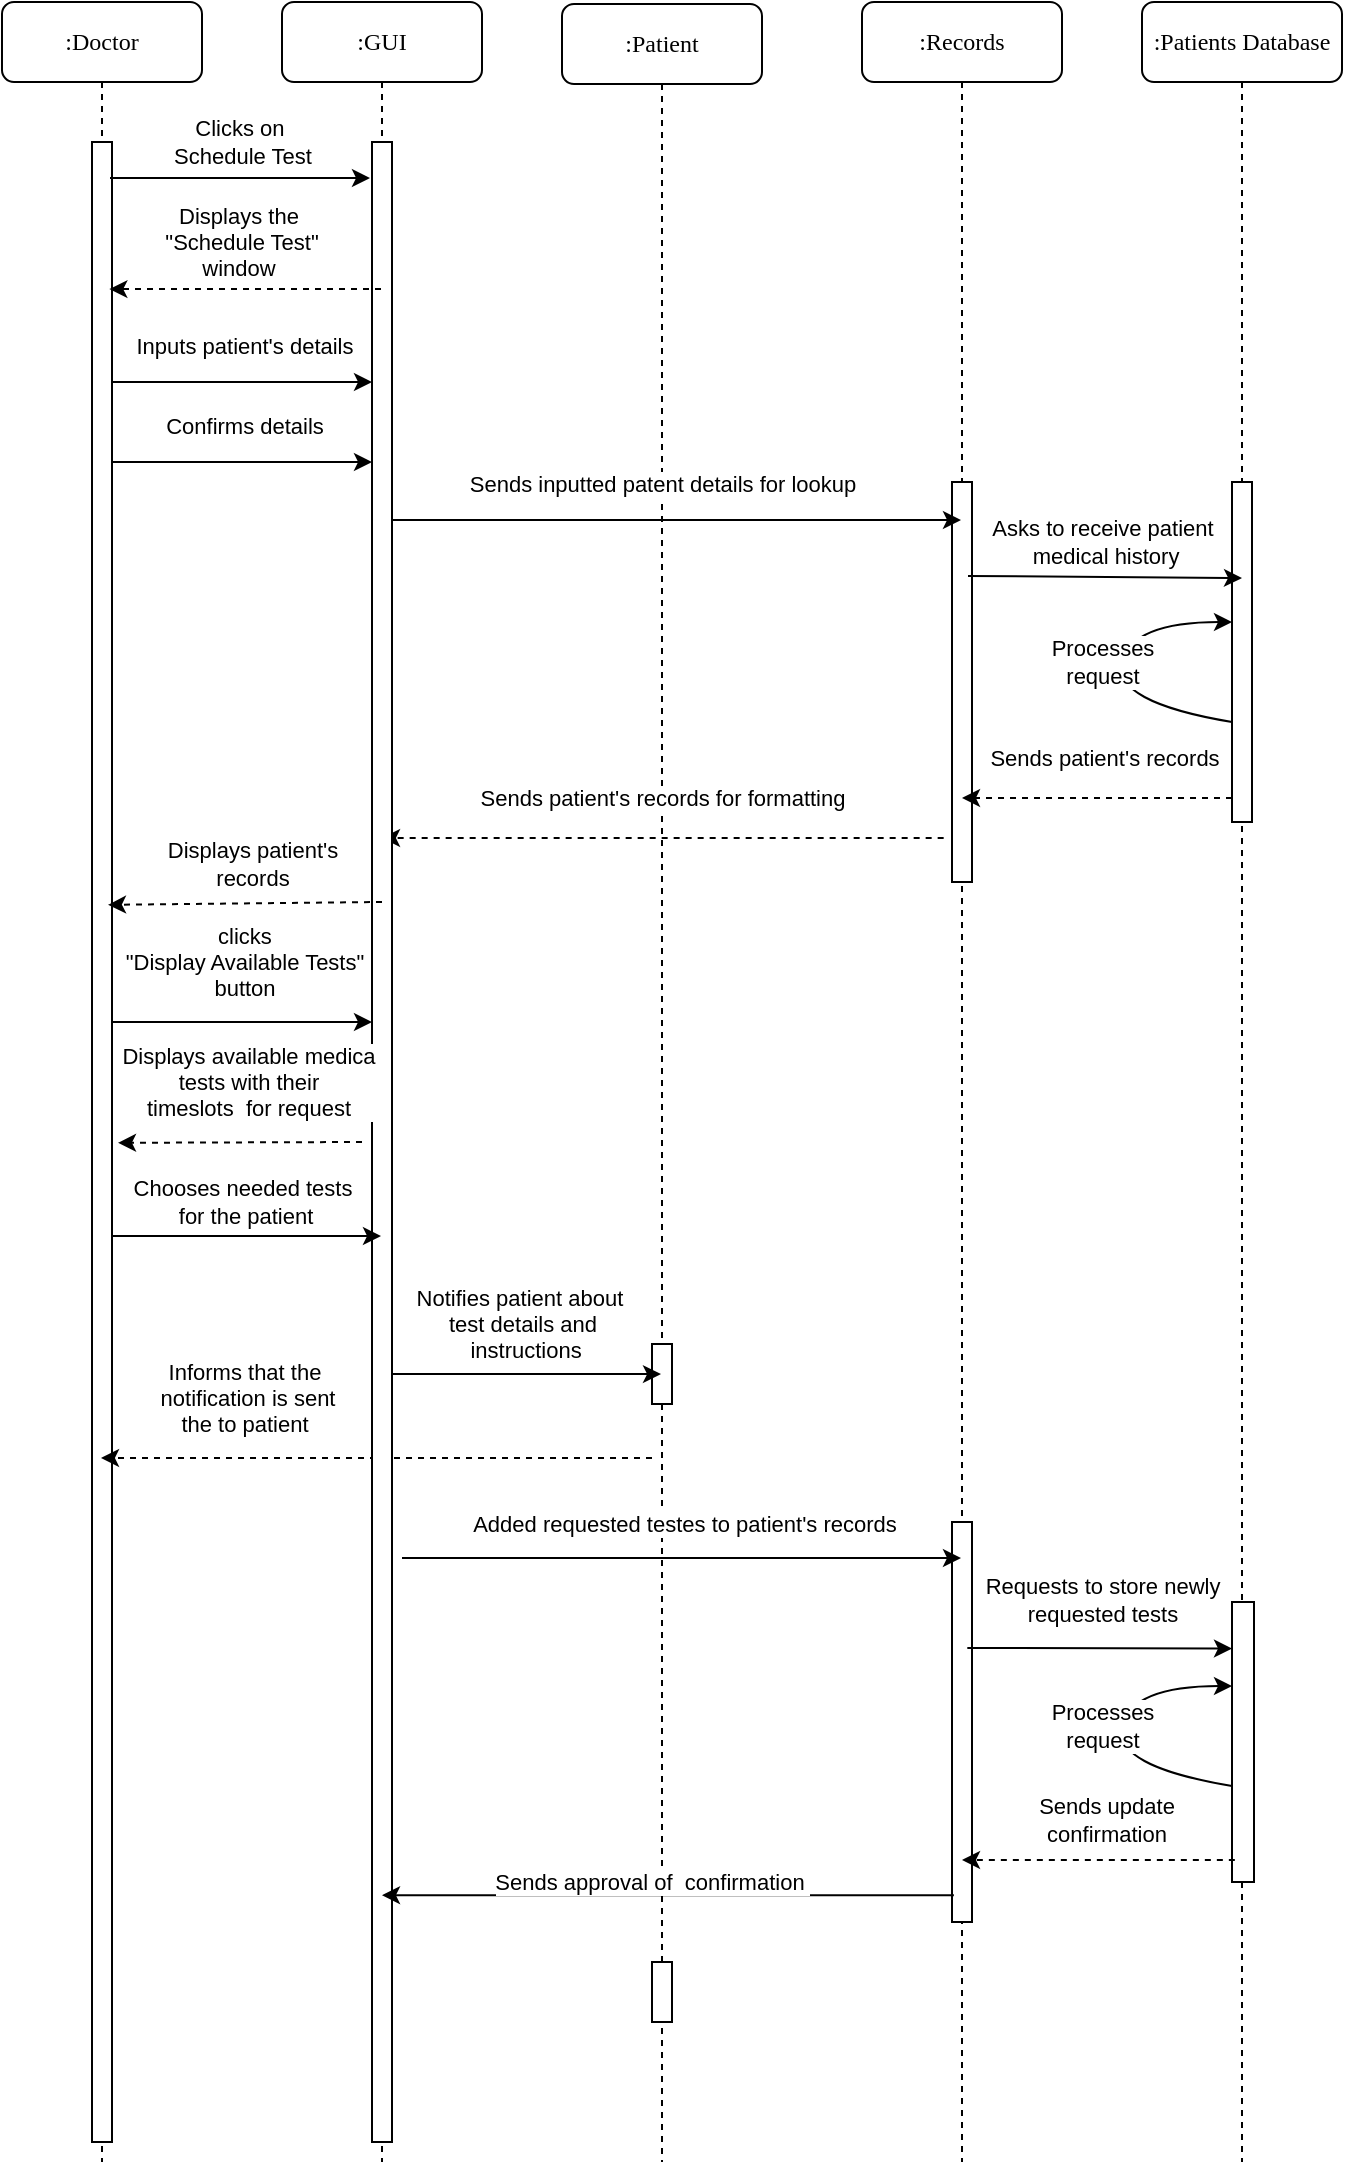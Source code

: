 <mxfile version="24.8.4">
  <diagram name="Page-1" id="mwcBkCEipdr4c4iW-kh4">
    <mxGraphModel dx="2277" dy="780" grid="1" gridSize="10" guides="1" tooltips="1" connect="1" arrows="1" fold="1" page="1" pageScale="1" pageWidth="850" pageHeight="1100" math="0" shadow="0">
      <root>
        <mxCell id="0" />
        <mxCell id="1" parent="0" />
        <mxCell id="b0ug8siEym2DbZe7Cz0L-1" value=":Doctor" style="shape=umlLifeline;perimeter=lifelinePerimeter;whiteSpace=wrap;html=1;container=1;collapsible=0;recursiveResize=0;outlineConnect=0;rounded=1;shadow=0;comic=0;labelBackgroundColor=none;strokeWidth=1;fontFamily=Verdana;fontSize=12;align=center;" parent="1" vertex="1">
          <mxGeometry x="-40" y="80" width="100" height="1080" as="geometry" />
        </mxCell>
        <mxCell id="b0ug8siEym2DbZe7Cz0L-2" value="" style="html=1;points=[];perimeter=orthogonalPerimeter;rounded=0;shadow=0;comic=0;labelBackgroundColor=none;strokeWidth=1;fontFamily=Verdana;fontSize=12;align=center;" parent="b0ug8siEym2DbZe7Cz0L-1" vertex="1">
          <mxGeometry x="45" y="70" width="10" height="1000" as="geometry" />
        </mxCell>
        <mxCell id="b0ug8siEym2DbZe7Cz0L-43" value="" style="endArrow=classic;html=1;rounded=0;" parent="b0ug8siEym2DbZe7Cz0L-1" edge="1">
          <mxGeometry width="50" height="50" relative="1" as="geometry">
            <mxPoint x="55" y="230" as="sourcePoint" />
            <mxPoint x="185" y="230" as="targetPoint" />
          </mxGeometry>
        </mxCell>
        <mxCell id="b0ug8siEym2DbZe7Cz0L-44" value="Confirms details" style="edgeLabel;html=1;align=center;verticalAlign=middle;resizable=0;points=[];" parent="b0ug8siEym2DbZe7Cz0L-43" vertex="1" connectable="0">
          <mxGeometry x="0.108" relative="1" as="geometry">
            <mxPoint x="-6" y="-18" as="offset" />
          </mxGeometry>
        </mxCell>
        <mxCell id="b0ug8siEym2DbZe7Cz0L-16" value=":Records" style="shape=umlLifeline;perimeter=lifelinePerimeter;whiteSpace=wrap;html=1;container=1;collapsible=0;recursiveResize=0;outlineConnect=0;rounded=1;shadow=0;comic=0;labelBackgroundColor=none;strokeWidth=1;fontFamily=Verdana;fontSize=12;align=center;" parent="1" vertex="1">
          <mxGeometry x="390" y="80" width="100" height="1080" as="geometry" />
        </mxCell>
        <mxCell id="b0ug8siEym2DbZe7Cz0L-17" value="" style="html=1;points=[];perimeter=orthogonalPerimeter;rounded=0;shadow=0;comic=0;labelBackgroundColor=none;strokeWidth=1;fontFamily=Verdana;fontSize=12;align=center;" parent="b0ug8siEym2DbZe7Cz0L-16" vertex="1">
          <mxGeometry x="45" y="240" width="10" height="200" as="geometry" />
        </mxCell>
        <mxCell id="b0ug8siEym2DbZe7Cz0L-79" value="" style="html=1;points=[];perimeter=orthogonalPerimeter;rounded=0;shadow=0;comic=0;labelBackgroundColor=none;strokeWidth=1;fontFamily=Verdana;fontSize=12;align=center;" parent="b0ug8siEym2DbZe7Cz0L-16" vertex="1">
          <mxGeometry x="45" y="760" width="10" height="200" as="geometry" />
        </mxCell>
        <mxCell id="b0ug8siEym2DbZe7Cz0L-21" value=":Patients Database" style="shape=umlLifeline;perimeter=lifelinePerimeter;whiteSpace=wrap;html=1;container=1;collapsible=0;recursiveResize=0;outlineConnect=0;rounded=1;shadow=0;comic=0;labelBackgroundColor=none;strokeWidth=1;fontFamily=Verdana;fontSize=12;align=center;" parent="1" vertex="1">
          <mxGeometry x="530" y="80" width="100" height="1080" as="geometry" />
        </mxCell>
        <mxCell id="b0ug8siEym2DbZe7Cz0L-22" value="" style="html=1;points=[];perimeter=orthogonalPerimeter;rounded=0;shadow=0;comic=0;labelBackgroundColor=none;strokeWidth=1;fontFamily=Verdana;fontSize=12;align=center;" parent="b0ug8siEym2DbZe7Cz0L-21" vertex="1">
          <mxGeometry x="45" y="240" width="10" height="170" as="geometry" />
        </mxCell>
        <mxCell id="b0ug8siEym2DbZe7Cz0L-48" value="" style="curved=1;endArrow=classic;html=1;rounded=0;" parent="b0ug8siEym2DbZe7Cz0L-21" edge="1">
          <mxGeometry width="50" height="50" relative="1" as="geometry">
            <mxPoint x="45" y="360" as="sourcePoint" />
            <mxPoint x="45" y="310" as="targetPoint" />
            <Array as="points">
              <mxPoint x="45" y="360" />
              <mxPoint x="-15" y="350" />
              <mxPoint x="-5" y="310" />
            </Array>
          </mxGeometry>
        </mxCell>
        <mxCell id="b0ug8siEym2DbZe7Cz0L-49" value="Processes &lt;br&gt;request" style="edgeLabel;html=1;align=center;verticalAlign=middle;resizable=0;points=[];" parent="b0ug8siEym2DbZe7Cz0L-48" vertex="1" connectable="0">
          <mxGeometry x="0.012" y="-3" relative="1" as="geometry">
            <mxPoint x="-12" y="-5" as="offset" />
          </mxGeometry>
        </mxCell>
        <mxCell id="b0ug8siEym2DbZe7Cz0L-50" value="" style="html=1;labelBackgroundColor=#ffffff;startArrow=none;startFill=0;startSize=6;endArrow=classic;endFill=1;endSize=6;jettySize=auto;orthogonalLoop=1;strokeWidth=1;dashed=1;fontSize=14;rounded=0;" parent="b0ug8siEym2DbZe7Cz0L-21" target="b0ug8siEym2DbZe7Cz0L-16" edge="1">
          <mxGeometry width="60" height="60" relative="1" as="geometry">
            <mxPoint x="45" y="398.0" as="sourcePoint" />
            <mxPoint x="-80" y="398" as="targetPoint" />
          </mxGeometry>
        </mxCell>
        <mxCell id="b0ug8siEym2DbZe7Cz0L-51" value="Sends patient&#39;s records" style="edgeLabel;html=1;align=center;verticalAlign=middle;resizable=0;points=[];" parent="b0ug8siEym2DbZe7Cz0L-50" vertex="1" connectable="0">
          <mxGeometry x="0.058" y="-1" relative="1" as="geometry">
            <mxPoint x="7" y="-19" as="offset" />
          </mxGeometry>
        </mxCell>
        <mxCell id="b0ug8siEym2DbZe7Cz0L-65" value="" style="endArrow=classic;html=1;rounded=0;exitX=1.267;exitY=0.296;exitDx=0;exitDy=0;exitPerimeter=0;" parent="b0ug8siEym2DbZe7Cz0L-21" edge="1">
          <mxGeometry width="50" height="50" relative="1" as="geometry">
            <mxPoint x="-87.33" y="823" as="sourcePoint" />
            <mxPoint x="45" y="823.24" as="targetPoint" />
          </mxGeometry>
        </mxCell>
        <mxCell id="b0ug8siEym2DbZe7Cz0L-66" value="Requests to store newly &lt;br&gt;requested tests" style="edgeLabel;html=1;align=center;verticalAlign=middle;resizable=0;points=[];" parent="b0ug8siEym2DbZe7Cz0L-65" vertex="1" connectable="0">
          <mxGeometry x="0.051" y="-2" relative="1" as="geometry">
            <mxPoint x="-2" y="-26" as="offset" />
          </mxGeometry>
        </mxCell>
        <mxCell id="b0ug8siEym2DbZe7Cz0L-76" value="" style="curved=1;endArrow=classic;html=1;rounded=0;" parent="b0ug8siEym2DbZe7Cz0L-21" edge="1">
          <mxGeometry width="50" height="50" relative="1" as="geometry">
            <mxPoint x="45" y="892" as="sourcePoint" />
            <mxPoint x="45" y="842" as="targetPoint" />
            <Array as="points">
              <mxPoint x="45" y="892" />
              <mxPoint x="-15" y="882" />
              <mxPoint x="-5" y="842" />
            </Array>
          </mxGeometry>
        </mxCell>
        <mxCell id="b0ug8siEym2DbZe7Cz0L-77" value="Processes &lt;br&gt;request" style="edgeLabel;html=1;align=center;verticalAlign=middle;resizable=0;points=[];" parent="b0ug8siEym2DbZe7Cz0L-76" vertex="1" connectable="0">
          <mxGeometry x="0.012" y="-3" relative="1" as="geometry">
            <mxPoint x="-12" y="-5" as="offset" />
          </mxGeometry>
        </mxCell>
        <mxCell id="b0ug8siEym2DbZe7Cz0L-78" value="" style="html=1;points=[];perimeter=orthogonalPerimeter;rounded=0;shadow=0;comic=0;labelBackgroundColor=none;strokeWidth=1;fontFamily=Verdana;fontSize=12;align=center;" parent="b0ug8siEym2DbZe7Cz0L-21" vertex="1">
          <mxGeometry x="45" y="800" width="11" height="140" as="geometry" />
        </mxCell>
        <mxCell id="b0ug8siEym2DbZe7Cz0L-26" value=":Patient" style="shape=umlLifeline;perimeter=lifelinePerimeter;whiteSpace=wrap;html=1;container=1;collapsible=0;recursiveResize=0;outlineConnect=0;rounded=1;shadow=0;comic=0;labelBackgroundColor=none;strokeWidth=1;fontFamily=Verdana;fontSize=12;align=center;" parent="1" vertex="1">
          <mxGeometry x="240" y="81" width="100" height="1079" as="geometry" />
        </mxCell>
        <mxCell id="b0ug8siEym2DbZe7Cz0L-27" value="" style="html=1;points=[];perimeter=orthogonalPerimeter;rounded=0;shadow=0;comic=0;labelBackgroundColor=none;strokeWidth=1;fontFamily=Verdana;fontSize=12;align=center;" parent="b0ug8siEym2DbZe7Cz0L-26" vertex="1">
          <mxGeometry x="45" y="670" width="10" height="30" as="geometry" />
        </mxCell>
        <mxCell id="b0ug8siEym2DbZe7Cz0L-42" value="" style="endArrow=classic;html=1;rounded=0;" parent="b0ug8siEym2DbZe7Cz0L-26" target="b0ug8siEym2DbZe7Cz0L-16" edge="1">
          <mxGeometry width="50" height="50" relative="1" as="geometry">
            <mxPoint x="-90" y="258" as="sourcePoint" />
            <mxPoint x="190" y="250" as="targetPoint" />
          </mxGeometry>
        </mxCell>
        <mxCell id="b0ug8siEym2DbZe7Cz0L-45" value="Sends inputted patent details for lookup" style="edgeLabel;html=1;align=center;verticalAlign=middle;resizable=0;points=[];" parent="b0ug8siEym2DbZe7Cz0L-42" vertex="1" connectable="0">
          <mxGeometry x="-0.332" y="4" relative="1" as="geometry">
            <mxPoint x="43" y="-14" as="offset" />
          </mxGeometry>
        </mxCell>
        <mxCell id="b0ug8siEym2DbZe7Cz0L-52" value="" style="html=1;labelBackgroundColor=#ffffff;startArrow=none;startFill=0;startSize=6;endArrow=classic;endFill=1;endSize=6;jettySize=auto;orthogonalLoop=1;strokeWidth=1;dashed=1;fontSize=14;rounded=0;" parent="b0ug8siEym2DbZe7Cz0L-26" target="b0ug8siEym2DbZe7Cz0L-11" edge="1">
          <mxGeometry width="60" height="60" relative="1" as="geometry">
            <mxPoint x="190.83" y="417.0" as="sourcePoint" />
            <mxPoint x="-80" y="417" as="targetPoint" />
          </mxGeometry>
        </mxCell>
        <mxCell id="b0ug8siEym2DbZe7Cz0L-53" value="Sends patient&#39;s records for formatting" style="edgeLabel;html=1;align=center;verticalAlign=middle;resizable=0;points=[];" parent="b0ug8siEym2DbZe7Cz0L-52" vertex="1" connectable="0">
          <mxGeometry x="0.058" y="-1" relative="1" as="geometry">
            <mxPoint x="7" y="-19" as="offset" />
          </mxGeometry>
        </mxCell>
        <mxCell id="b0ug8siEym2DbZe7Cz0L-73" value="" style="html=1;labelBackgroundColor=#ffffff;startArrow=none;startFill=0;startSize=6;endArrow=classic;endFill=1;endSize=6;jettySize=auto;orthogonalLoop=1;strokeWidth=1;dashed=1;fontSize=14;rounded=0;" parent="b0ug8siEym2DbZe7Cz0L-26" edge="1">
          <mxGeometry width="60" height="60" relative="1" as="geometry">
            <mxPoint x="45" y="727" as="sourcePoint" />
            <mxPoint x="-230.5" y="727" as="targetPoint" />
          </mxGeometry>
        </mxCell>
        <mxCell id="b0ug8siEym2DbZe7Cz0L-74" value="Informs that the&lt;br&gt;&amp;nbsp;notification is sent &lt;br&gt;the to patient" style="edgeLabel;html=1;align=center;verticalAlign=middle;resizable=0;points=[];" parent="b0ug8siEym2DbZe7Cz0L-73" vertex="1" connectable="0">
          <mxGeometry x="0.058" y="-1" relative="1" as="geometry">
            <mxPoint x="-59" y="-29" as="offset" />
          </mxGeometry>
        </mxCell>
        <mxCell id="znmxHj2fb0v9j7xqJe4B-1" value="" style="html=1;points=[];perimeter=orthogonalPerimeter;rounded=0;shadow=0;comic=0;labelBackgroundColor=none;strokeWidth=1;fontFamily=Verdana;fontSize=12;align=center;" vertex="1" parent="b0ug8siEym2DbZe7Cz0L-26">
          <mxGeometry x="45" y="979" width="10" height="30" as="geometry" />
        </mxCell>
        <mxCell id="b0ug8siEym2DbZe7Cz0L-11" value=":GUI" style="shape=umlLifeline;perimeter=lifelinePerimeter;whiteSpace=wrap;html=1;container=1;collapsible=0;recursiveResize=0;outlineConnect=0;rounded=1;shadow=0;comic=0;labelBackgroundColor=none;strokeWidth=1;fontFamily=Verdana;fontSize=12;align=center;" parent="1" vertex="1">
          <mxGeometry x="100" y="80" width="100" height="1080" as="geometry" />
        </mxCell>
        <mxCell id="b0ug8siEym2DbZe7Cz0L-12" value="" style="html=1;points=[];perimeter=orthogonalPerimeter;rounded=0;shadow=0;comic=0;labelBackgroundColor=none;strokeWidth=1;fontFamily=Verdana;fontSize=12;align=center;" parent="b0ug8siEym2DbZe7Cz0L-11" vertex="1">
          <mxGeometry x="45" y="70" width="10" height="1000" as="geometry" />
        </mxCell>
        <mxCell id="b0ug8siEym2DbZe7Cz0L-40" value="" style="endArrow=classic;html=1;rounded=0;" parent="b0ug8siEym2DbZe7Cz0L-11" edge="1">
          <mxGeometry width="50" height="50" relative="1" as="geometry">
            <mxPoint x="-85" y="190" as="sourcePoint" />
            <mxPoint x="45" y="190" as="targetPoint" />
          </mxGeometry>
        </mxCell>
        <mxCell id="b0ug8siEym2DbZe7Cz0L-41" value="Inputs patient&#39;s details" style="edgeLabel;html=1;align=center;verticalAlign=middle;resizable=0;points=[];" parent="b0ug8siEym2DbZe7Cz0L-40" vertex="1" connectable="0">
          <mxGeometry x="0.108" relative="1" as="geometry">
            <mxPoint x="-6" y="-18" as="offset" />
          </mxGeometry>
        </mxCell>
        <mxCell id="b0ug8siEym2DbZe7Cz0L-31" value="" style="endArrow=classic;html=1;rounded=0;" parent="1" edge="1">
          <mxGeometry width="50" height="50" relative="1" as="geometry">
            <mxPoint x="14" y="168" as="sourcePoint" />
            <mxPoint x="144" y="168" as="targetPoint" />
          </mxGeometry>
        </mxCell>
        <mxCell id="b0ug8siEym2DbZe7Cz0L-32" value="Clicks on&amp;nbsp;&lt;div&gt;Schedule Test&lt;/div&gt;" style="edgeLabel;html=1;align=center;verticalAlign=middle;resizable=0;points=[];" parent="b0ug8siEym2DbZe7Cz0L-31" vertex="1" connectable="0">
          <mxGeometry x="0.108" relative="1" as="geometry">
            <mxPoint x="-6" y="-18" as="offset" />
          </mxGeometry>
        </mxCell>
        <mxCell id="b0ug8siEym2DbZe7Cz0L-38" value="" style="html=1;labelBackgroundColor=#ffffff;startArrow=none;startFill=0;startSize=6;endArrow=classic;endFill=1;endSize=6;jettySize=auto;orthogonalLoop=1;strokeWidth=1;dashed=1;fontSize=14;rounded=0;entryX=0.867;entryY=0.026;entryDx=0;entryDy=0;entryPerimeter=0;" parent="1" edge="1">
          <mxGeometry width="60" height="60" relative="1" as="geometry">
            <mxPoint x="149.5" y="223.56" as="sourcePoint" />
            <mxPoint x="13.67" y="223.56" as="targetPoint" />
          </mxGeometry>
        </mxCell>
        <mxCell id="b0ug8siEym2DbZe7Cz0L-39" value="Displays the&lt;br&gt;&amp;nbsp;&quot;Schedule Test&quot; &lt;br&gt;window" style="edgeLabel;html=1;align=center;verticalAlign=middle;resizable=0;points=[];" parent="b0ug8siEym2DbZe7Cz0L-38" vertex="1" connectable="0">
          <mxGeometry x="0.058" y="-1" relative="1" as="geometry">
            <mxPoint y="-23" as="offset" />
          </mxGeometry>
        </mxCell>
        <mxCell id="b0ug8siEym2DbZe7Cz0L-46" value="" style="endArrow=classic;html=1;rounded=0;exitX=0.8;exitY=0.235;exitDx=0;exitDy=0;exitPerimeter=0;" parent="1" source="b0ug8siEym2DbZe7Cz0L-17" edge="1">
          <mxGeometry width="50" height="50" relative="1" as="geometry">
            <mxPoint x="450" y="370" as="sourcePoint" />
            <mxPoint x="580" y="368" as="targetPoint" />
          </mxGeometry>
        </mxCell>
        <mxCell id="b0ug8siEym2DbZe7Cz0L-47" value="Asks to receive patient&lt;br&gt;&amp;nbsp;medical history" style="edgeLabel;html=1;align=center;verticalAlign=middle;resizable=0;points=[];" parent="b0ug8siEym2DbZe7Cz0L-46" vertex="1" connectable="0">
          <mxGeometry x="-0.341" y="2" relative="1" as="geometry">
            <mxPoint x="22" y="-16" as="offset" />
          </mxGeometry>
        </mxCell>
        <mxCell id="b0ug8siEym2DbZe7Cz0L-54" value="" style="html=1;labelBackgroundColor=#ffffff;startArrow=none;startFill=0;startSize=6;endArrow=classic;endFill=1;endSize=6;jettySize=auto;orthogonalLoop=1;strokeWidth=1;dashed=1;fontSize=14;rounded=0;entryX=0.8;entryY=0.19;entryDx=0;entryDy=0;entryPerimeter=0;" parent="1" edge="1">
          <mxGeometry width="60" height="60" relative="1" as="geometry">
            <mxPoint x="150" y="530" as="sourcePoint" />
            <mxPoint x="13" y="531.4" as="targetPoint" />
          </mxGeometry>
        </mxCell>
        <mxCell id="b0ug8siEym2DbZe7Cz0L-55" value="Displays patient&#39;s &lt;br&gt;records" style="edgeLabel;html=1;align=center;verticalAlign=middle;resizable=0;points=[];" parent="b0ug8siEym2DbZe7Cz0L-54" vertex="1" connectable="0">
          <mxGeometry x="0.058" y="-1" relative="1" as="geometry">
            <mxPoint x="7" y="-19" as="offset" />
          </mxGeometry>
        </mxCell>
        <mxCell id="b0ug8siEym2DbZe7Cz0L-58" value="" style="html=1;labelBackgroundColor=#ffffff;startArrow=none;startFill=0;startSize=6;endArrow=classic;endFill=1;endSize=6;jettySize=auto;orthogonalLoop=1;strokeWidth=1;dashed=1;fontSize=14;rounded=0;entryX=0.8;entryY=0.19;entryDx=0;entryDy=0;entryPerimeter=0;" parent="1" edge="1">
          <mxGeometry width="60" height="60" relative="1" as="geometry">
            <mxPoint x="140" y="650" as="sourcePoint" />
            <mxPoint x="18" y="650.4" as="targetPoint" />
          </mxGeometry>
        </mxCell>
        <mxCell id="b0ug8siEym2DbZe7Cz0L-59" value="Displays available medica &lt;br&gt;tests with their&lt;br&gt;timeslots&amp;nbsp; for&amp;nbsp;request" style="edgeLabel;html=1;align=center;verticalAlign=middle;resizable=0;points=[];" parent="b0ug8siEym2DbZe7Cz0L-58" vertex="1" connectable="0">
          <mxGeometry x="0.058" y="-1" relative="1" as="geometry">
            <mxPoint x="7" y="-29" as="offset" />
          </mxGeometry>
        </mxCell>
        <mxCell id="b0ug8siEym2DbZe7Cz0L-56" value="" style="endArrow=classic;html=1;rounded=0;" parent="1" edge="1">
          <mxGeometry width="50" height="50" relative="1" as="geometry">
            <mxPoint x="15" y="590" as="sourcePoint" />
            <mxPoint x="145" y="590" as="targetPoint" />
          </mxGeometry>
        </mxCell>
        <mxCell id="b0ug8siEym2DbZe7Cz0L-57" value="clicks &lt;br&gt;&quot;Display Available Tests&quot;&lt;br&gt;button" style="edgeLabel;html=1;align=center;verticalAlign=middle;resizable=0;points=[];" parent="b0ug8siEym2DbZe7Cz0L-56" vertex="1" connectable="0">
          <mxGeometry x="0.108" relative="1" as="geometry">
            <mxPoint x="-6" y="-30" as="offset" />
          </mxGeometry>
        </mxCell>
        <mxCell id="b0ug8siEym2DbZe7Cz0L-60" value="" style="endArrow=classic;html=1;rounded=0;" parent="1" target="b0ug8siEym2DbZe7Cz0L-11" edge="1">
          <mxGeometry width="50" height="50" relative="1" as="geometry">
            <mxPoint x="15" y="697" as="sourcePoint" />
            <mxPoint x="120" y="620" as="targetPoint" />
          </mxGeometry>
        </mxCell>
        <mxCell id="b0ug8siEym2DbZe7Cz0L-61" value="Chooses needed tests&lt;br&gt;&amp;nbsp;for the patient" style="edgeLabel;html=1;align=center;verticalAlign=middle;resizable=0;points=[];" parent="b0ug8siEym2DbZe7Cz0L-60" vertex="1" connectable="0">
          <mxGeometry x="0.051" y="-2" relative="1" as="geometry">
            <mxPoint x="-6" y="-19" as="offset" />
          </mxGeometry>
        </mxCell>
        <mxCell id="b0ug8siEym2DbZe7Cz0L-63" value="" style="endArrow=classic;html=1;rounded=0;" parent="1" edge="1">
          <mxGeometry width="50" height="50" relative="1" as="geometry">
            <mxPoint x="160" y="858" as="sourcePoint" />
            <mxPoint x="439.5" y="858" as="targetPoint" />
          </mxGeometry>
        </mxCell>
        <mxCell id="b0ug8siEym2DbZe7Cz0L-64" value="Added requested testes to patient&#39;s records" style="edgeLabel;html=1;align=center;verticalAlign=middle;resizable=0;points=[];" parent="b0ug8siEym2DbZe7Cz0L-63" vertex="1" connectable="0">
          <mxGeometry x="0.051" y="-2" relative="1" as="geometry">
            <mxPoint x="-6" y="-19" as="offset" />
          </mxGeometry>
        </mxCell>
        <mxCell id="b0ug8siEym2DbZe7Cz0L-67" value="" style="html=1;labelBackgroundColor=#ffffff;startArrow=none;startFill=0;startSize=6;endArrow=classic;endFill=1;endSize=6;jettySize=auto;orthogonalLoop=1;strokeWidth=1;dashed=1;fontSize=14;rounded=0;" parent="1" edge="1">
          <mxGeometry width="60" height="60" relative="1" as="geometry">
            <mxPoint x="576.42" y="1009" as="sourcePoint" />
            <mxPoint x="440" y="1009" as="targetPoint" />
          </mxGeometry>
        </mxCell>
        <mxCell id="b0ug8siEym2DbZe7Cz0L-68" value="Sends update &lt;br&gt;confirmation" style="edgeLabel;html=1;align=center;verticalAlign=middle;resizable=0;points=[];" parent="b0ug8siEym2DbZe7Cz0L-67" vertex="1" connectable="0">
          <mxGeometry x="0.058" y="-1" relative="1" as="geometry">
            <mxPoint x="7" y="-19" as="offset" />
          </mxGeometry>
        </mxCell>
        <mxCell id="b0ug8siEym2DbZe7Cz0L-71" value="" style="endArrow=classic;html=1;rounded=0;exitX=1;exitY=0.301;exitDx=0;exitDy=0;exitPerimeter=0;" parent="1" edge="1">
          <mxGeometry width="50" height="50" relative="1" as="geometry">
            <mxPoint x="155" y="766.06" as="sourcePoint" />
            <mxPoint x="289.5" y="766.06" as="targetPoint" />
          </mxGeometry>
        </mxCell>
        <mxCell id="b0ug8siEym2DbZe7Cz0L-72" value="Notifies patient about&amp;nbsp;&lt;br&gt;test details and&lt;br&gt;&amp;nbsp;instructions" style="edgeLabel;html=1;align=center;verticalAlign=middle;resizable=0;points=[];" parent="b0ug8siEym2DbZe7Cz0L-71" vertex="1" connectable="0">
          <mxGeometry x="0.304" y="2" relative="1" as="geometry">
            <mxPoint x="-23" y="-23" as="offset" />
          </mxGeometry>
        </mxCell>
        <mxCell id="znmxHj2fb0v9j7xqJe4B-3" value="" style="endArrow=classic;html=1;rounded=0;exitX=0.094;exitY=0.933;exitDx=0;exitDy=0;exitPerimeter=0;" edge="1" parent="1" source="b0ug8siEym2DbZe7Cz0L-79" target="b0ug8siEym2DbZe7Cz0L-11">
          <mxGeometry width="50" height="50" relative="1" as="geometry">
            <mxPoint x="410" y="980" as="sourcePoint" />
            <mxPoint x="460" y="930" as="targetPoint" />
          </mxGeometry>
        </mxCell>
        <mxCell id="znmxHj2fb0v9j7xqJe4B-4" value="Sends approval of&amp;nbsp; confirmation&amp;nbsp;" style="edgeLabel;html=1;align=center;verticalAlign=middle;resizable=0;points=[];" vertex="1" connectable="0" parent="znmxHj2fb0v9j7xqJe4B-3">
          <mxGeometry x="0.415" y="-2" relative="1" as="geometry">
            <mxPoint x="51" y="-5" as="offset" />
          </mxGeometry>
        </mxCell>
      </root>
    </mxGraphModel>
  </diagram>
</mxfile>
